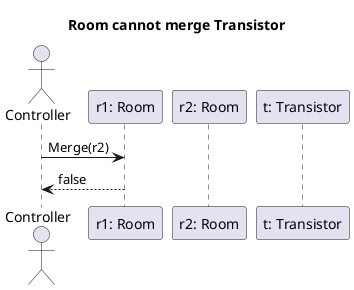 @startuml room_cannot_merge_transistor
title Room cannot merge Transistor

actor Controller
participant "r1: Room" as r1
participant "r2: Room" as r2
participant "t: Transistor" as t

Controller -> r1 : Merge(r2)
r1 --> Controller : false
@enduml
